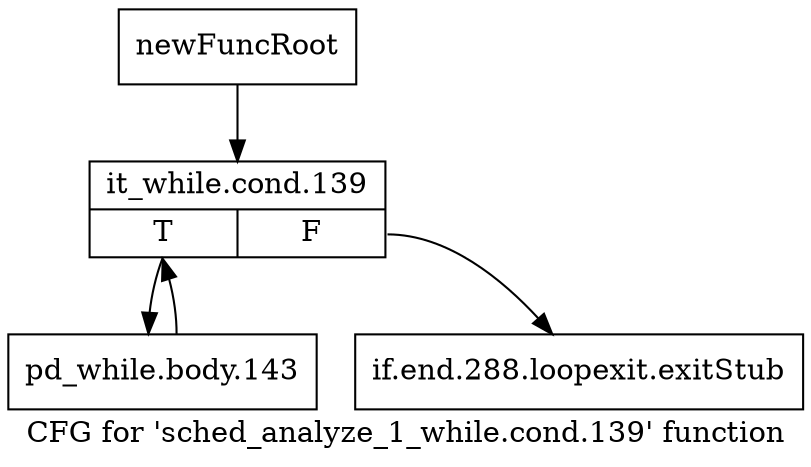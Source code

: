 digraph "CFG for 'sched_analyze_1_while.cond.139' function" {
	label="CFG for 'sched_analyze_1_while.cond.139' function";

	Node0xc19a090 [shape=record,label="{newFuncRoot}"];
	Node0xc19a090 -> Node0xc19a130;
	Node0xc19a0e0 [shape=record,label="{if.end.288.loopexit.exitStub}"];
	Node0xc19a130 [shape=record,label="{it_while.cond.139|{<s0>T|<s1>F}}"];
	Node0xc19a130:s0 -> Node0xc19a180;
	Node0xc19a130:s1 -> Node0xc19a0e0;
	Node0xc19a180 [shape=record,label="{pd_while.body.143}"];
	Node0xc19a180 -> Node0xc19a130;
}

